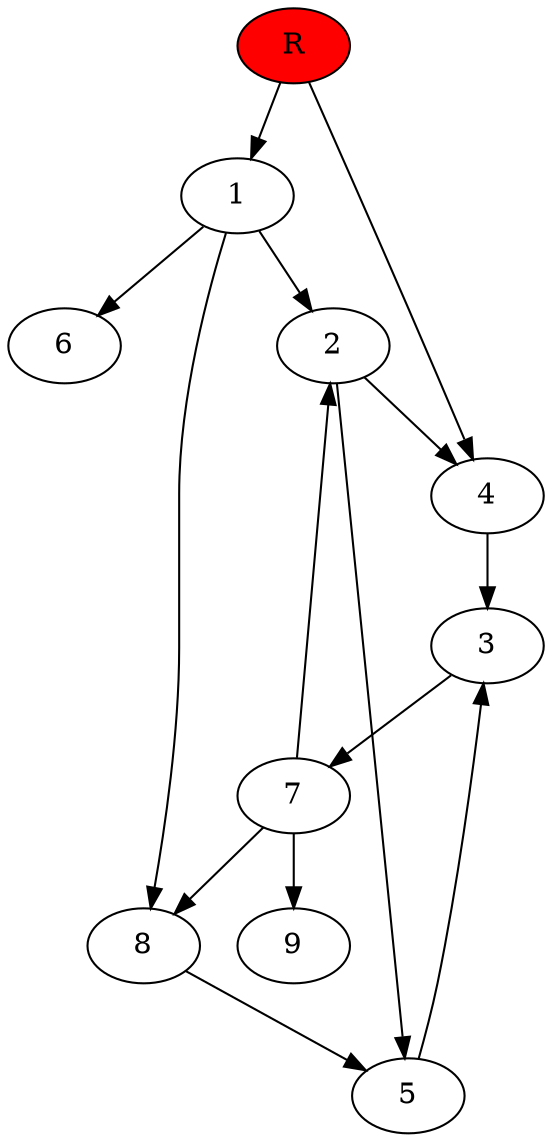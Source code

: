 digraph prb34114 {
	1
	2
	3
	4
	5
	6
	7
	8
	R [fillcolor="#ff0000" style=filled]
	1 -> 2
	1 -> 6
	1 -> 8
	2 -> 4
	2 -> 5
	3 -> 7
	4 -> 3
	5 -> 3
	7 -> 2
	7 -> 8
	7 -> 9
	8 -> 5
	R -> 1
	R -> 4
}
